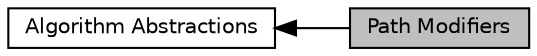 digraph "Path Modifiers"
{
  edge [fontname="Helvetica",fontsize="10",labelfontname="Helvetica",labelfontsize="10"];
  node [fontname="Helvetica",fontsize="10",shape=box];
  rankdir=LR;
  Node2 [label="Algorithm Abstractions",height=0.2,width=0.4,color="black", fillcolor="white", style="filled",URL="$group__AlgorithmAbstractions.html",tooltip=" "];
  Node1 [label="Path Modifiers",height=0.2,width=0.4,color="black", fillcolor="grey75", style="filled", fontcolor="black",tooltip="Path Modifiers (PM) smooth/modify an input path to produce a new valid path."];
  Node2->Node1 [shape=plaintext, dir="back", style="solid"];
}
